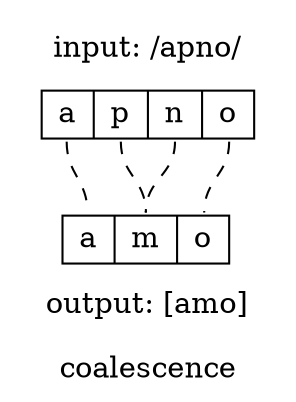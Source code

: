 graph G {
  label = "coalescence";
  node [shape=record,height=.25];
  edge [style=dashed];
  subgraph cluster_in {
    label = "input: /apno/";
    color=white;
    input [label="<a>a|<p>p|<n>n|<o>o"];
  }
  subgraph cluster_out {
    label = "output: [amo]";
    labelloc=b;
    color=white;
    output [label="<a>a|<m>m|<o>o"];
  }

  input:a -- output:a;
  input:p -- output:m;
  input:n -- output:m;
  input:o -- output:o;

}